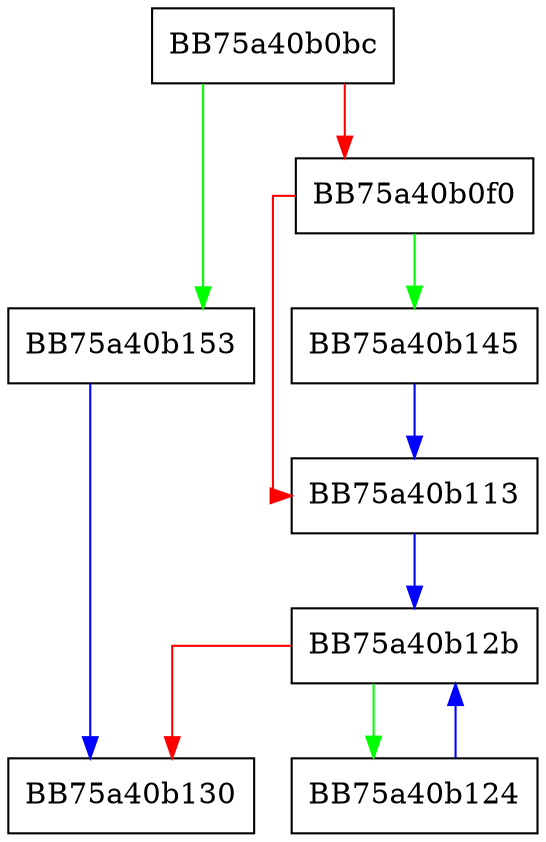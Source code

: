digraph _Assign_grow {
  node [shape="box"];
  graph [splines=ortho];
  BB75a40b0bc -> BB75a40b153 [color="green"];
  BB75a40b0bc -> BB75a40b0f0 [color="red"];
  BB75a40b0f0 -> BB75a40b145 [color="green"];
  BB75a40b0f0 -> BB75a40b113 [color="red"];
  BB75a40b113 -> BB75a40b12b [color="blue"];
  BB75a40b124 -> BB75a40b12b [color="blue"];
  BB75a40b12b -> BB75a40b124 [color="green"];
  BB75a40b12b -> BB75a40b130 [color="red"];
  BB75a40b145 -> BB75a40b113 [color="blue"];
  BB75a40b153 -> BB75a40b130 [color="blue"];
}